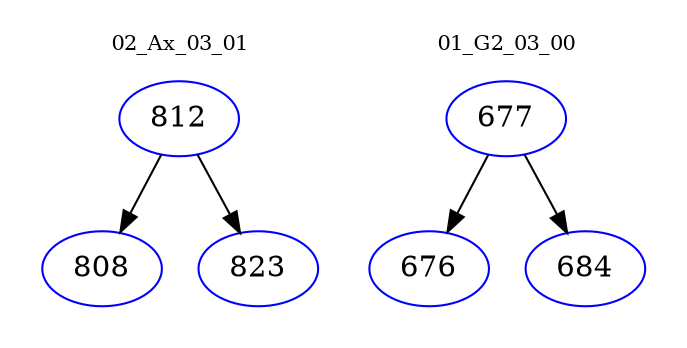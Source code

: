 digraph{
subgraph cluster_0 {
color = white
label = "02_Ax_03_01";
fontsize=10;
T0_812 [label="812", color="blue"]
T0_812 -> T0_808 [color="black"]
T0_808 [label="808", color="blue"]
T0_812 -> T0_823 [color="black"]
T0_823 [label="823", color="blue"]
}
subgraph cluster_1 {
color = white
label = "01_G2_03_00";
fontsize=10;
T1_677 [label="677", color="blue"]
T1_677 -> T1_676 [color="black"]
T1_676 [label="676", color="blue"]
T1_677 -> T1_684 [color="black"]
T1_684 [label="684", color="blue"]
}
}
